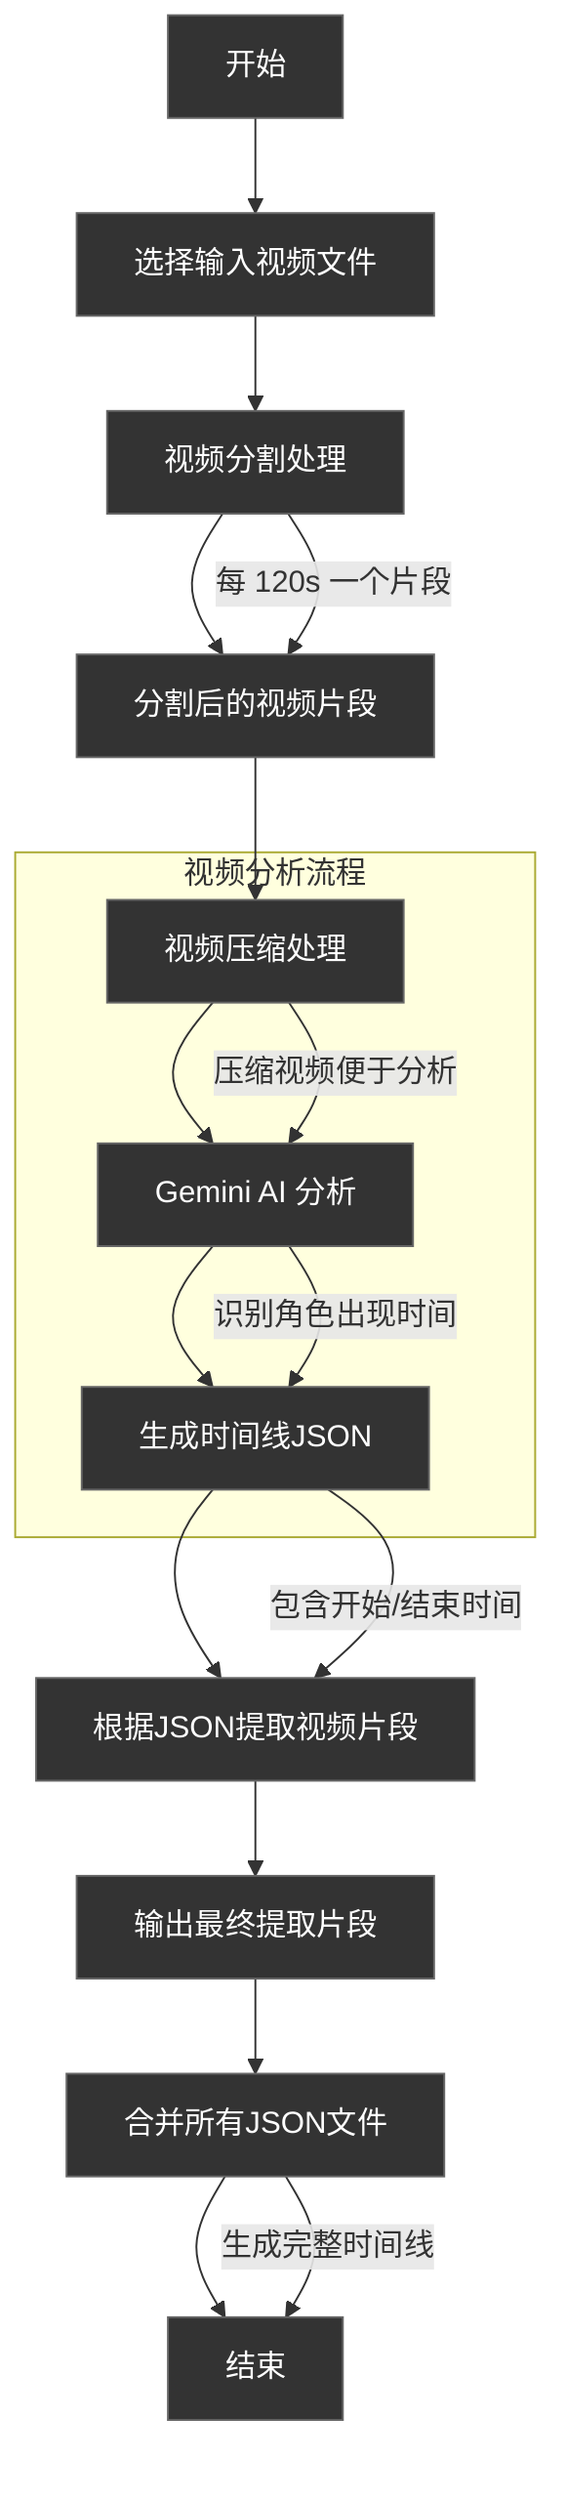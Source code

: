 flowchart TD
    %% 设置统一的灰色主题
    style A fill:#333,stroke:#666,color:#fff
    style B fill:#333,stroke:#666,color:#fff
    style C fill:#333,stroke:#666,color:#fff
    style D fill:#333,stroke:#666,color:#fff
    style E fill:#333,stroke:#666,color:#fff
    style F fill:#333,stroke:#666,color:#fff
    style G fill:#333,stroke:#666,color:#fff
    style H fill:#333,stroke:#666,color:#fff
    style I fill:#333,stroke:#666,color:#fff
    style J fill:#333,stroke:#666,color:#fff
    style K fill:#333,stroke:#666,color:#fff

    A[开始] --> B[选择输入视频文件]
    B --> C[视频分割处理]
    C --> D[分割后的视频片段]
    D --> E[视频压缩处理]
    
    subgraph 视频分析流程
        E --> F[Gemini AI 分析]
        F --> G[生成时间线JSON]
    end
    
    G --> H[根据JSON提取视频片段]
    H --> I[输出最终提取片段]
    I --> J[合并所有JSON文件]
    J --> K[结束]
    
    %% 添加说明文字
    C -- "每 120s 一个片段" --> D
    E -- "压缩视频便于分析" --> F
    F -- "识别角色出现时间" --> G
    G -- "包含开始/结束时间" --> H
    J -- "生成完整时间线" --> K